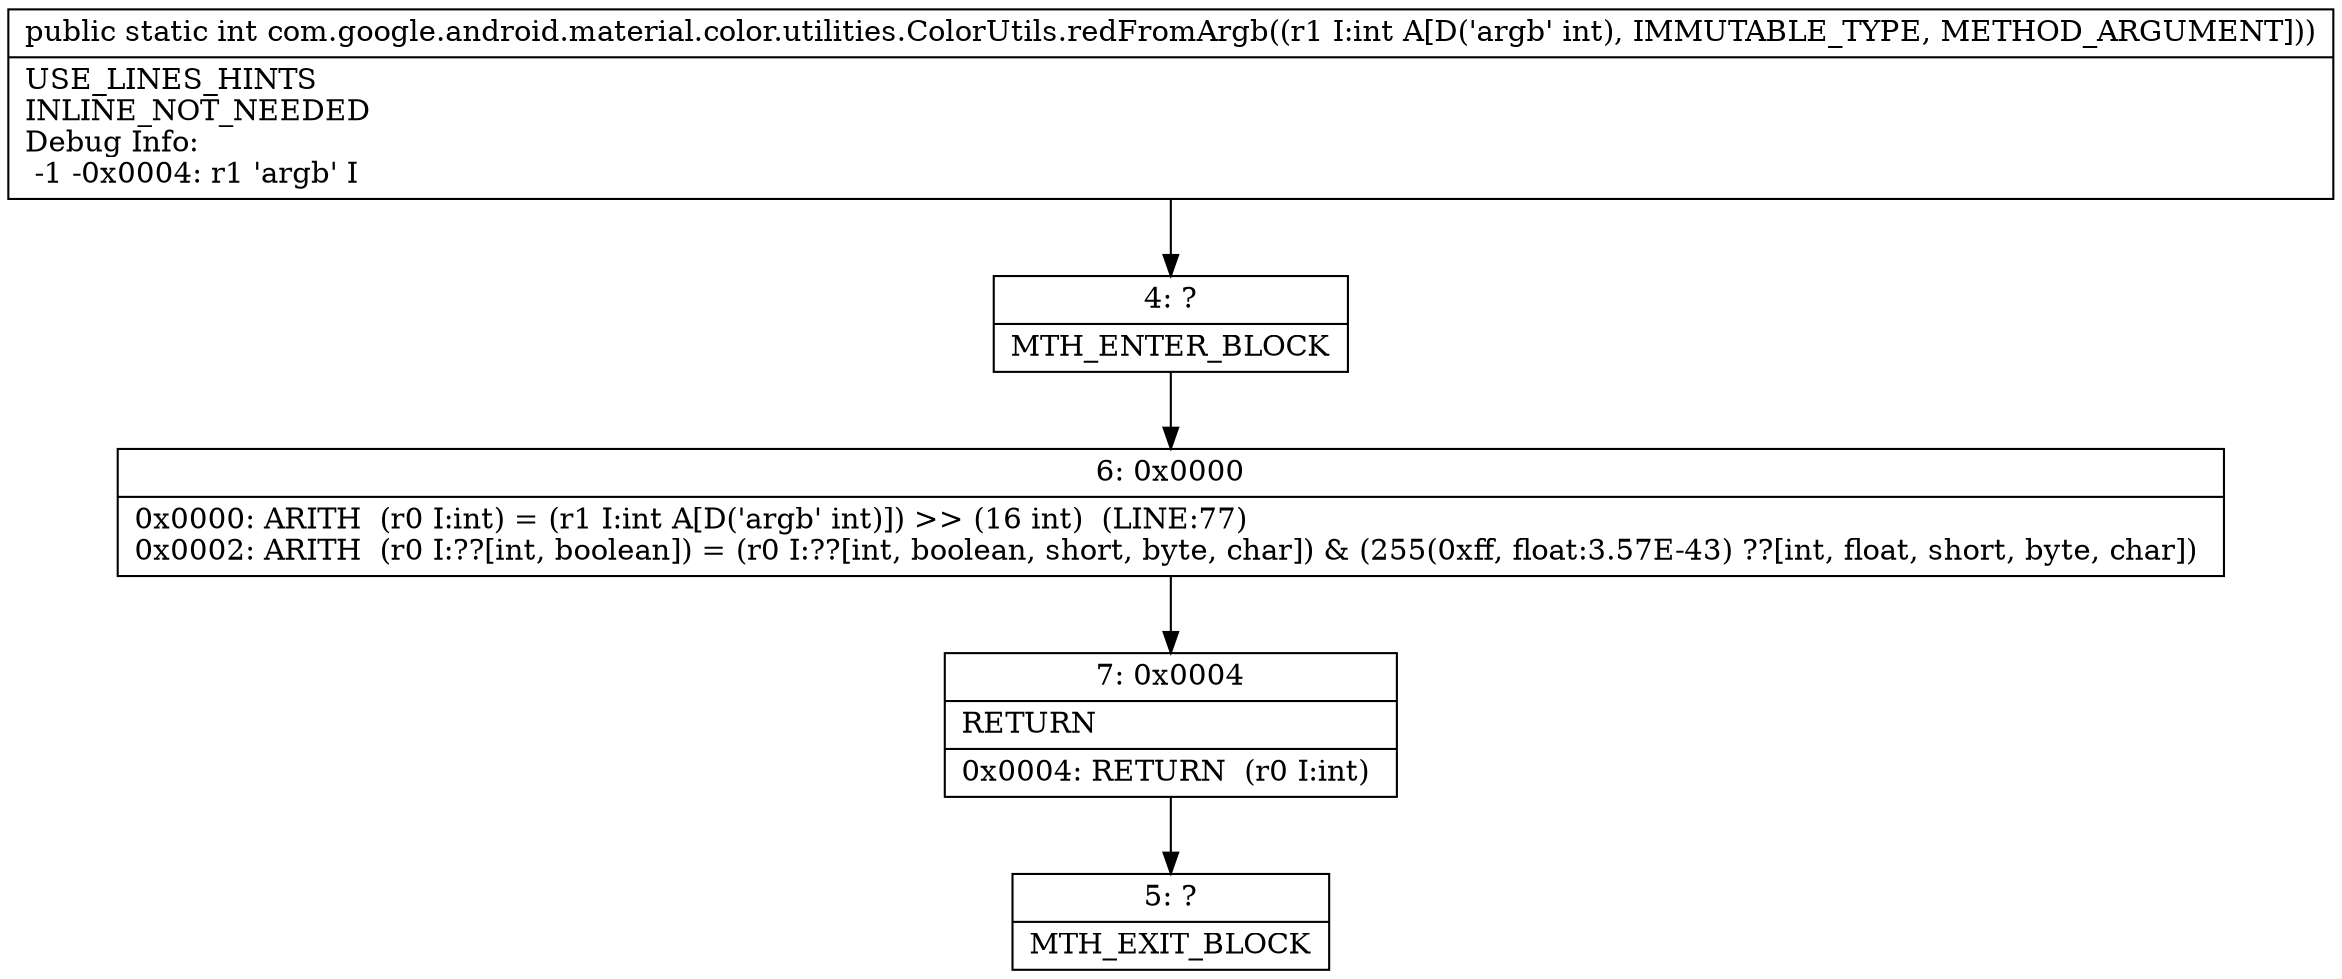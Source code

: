 digraph "CFG forcom.google.android.material.color.utilities.ColorUtils.redFromArgb(I)I" {
Node_4 [shape=record,label="{4\:\ ?|MTH_ENTER_BLOCK\l}"];
Node_6 [shape=record,label="{6\:\ 0x0000|0x0000: ARITH  (r0 I:int) = (r1 I:int A[D('argb' int)]) \>\> (16 int)  (LINE:77)\l0x0002: ARITH  (r0 I:??[int, boolean]) = (r0 I:??[int, boolean, short, byte, char]) & (255(0xff, float:3.57E\-43) ??[int, float, short, byte, char]) \l}"];
Node_7 [shape=record,label="{7\:\ 0x0004|RETURN\l|0x0004: RETURN  (r0 I:int) \l}"];
Node_5 [shape=record,label="{5\:\ ?|MTH_EXIT_BLOCK\l}"];
MethodNode[shape=record,label="{public static int com.google.android.material.color.utilities.ColorUtils.redFromArgb((r1 I:int A[D('argb' int), IMMUTABLE_TYPE, METHOD_ARGUMENT]))  | USE_LINES_HINTS\lINLINE_NOT_NEEDED\lDebug Info:\l  \-1 \-0x0004: r1 'argb' I\l}"];
MethodNode -> Node_4;Node_4 -> Node_6;
Node_6 -> Node_7;
Node_7 -> Node_5;
}

